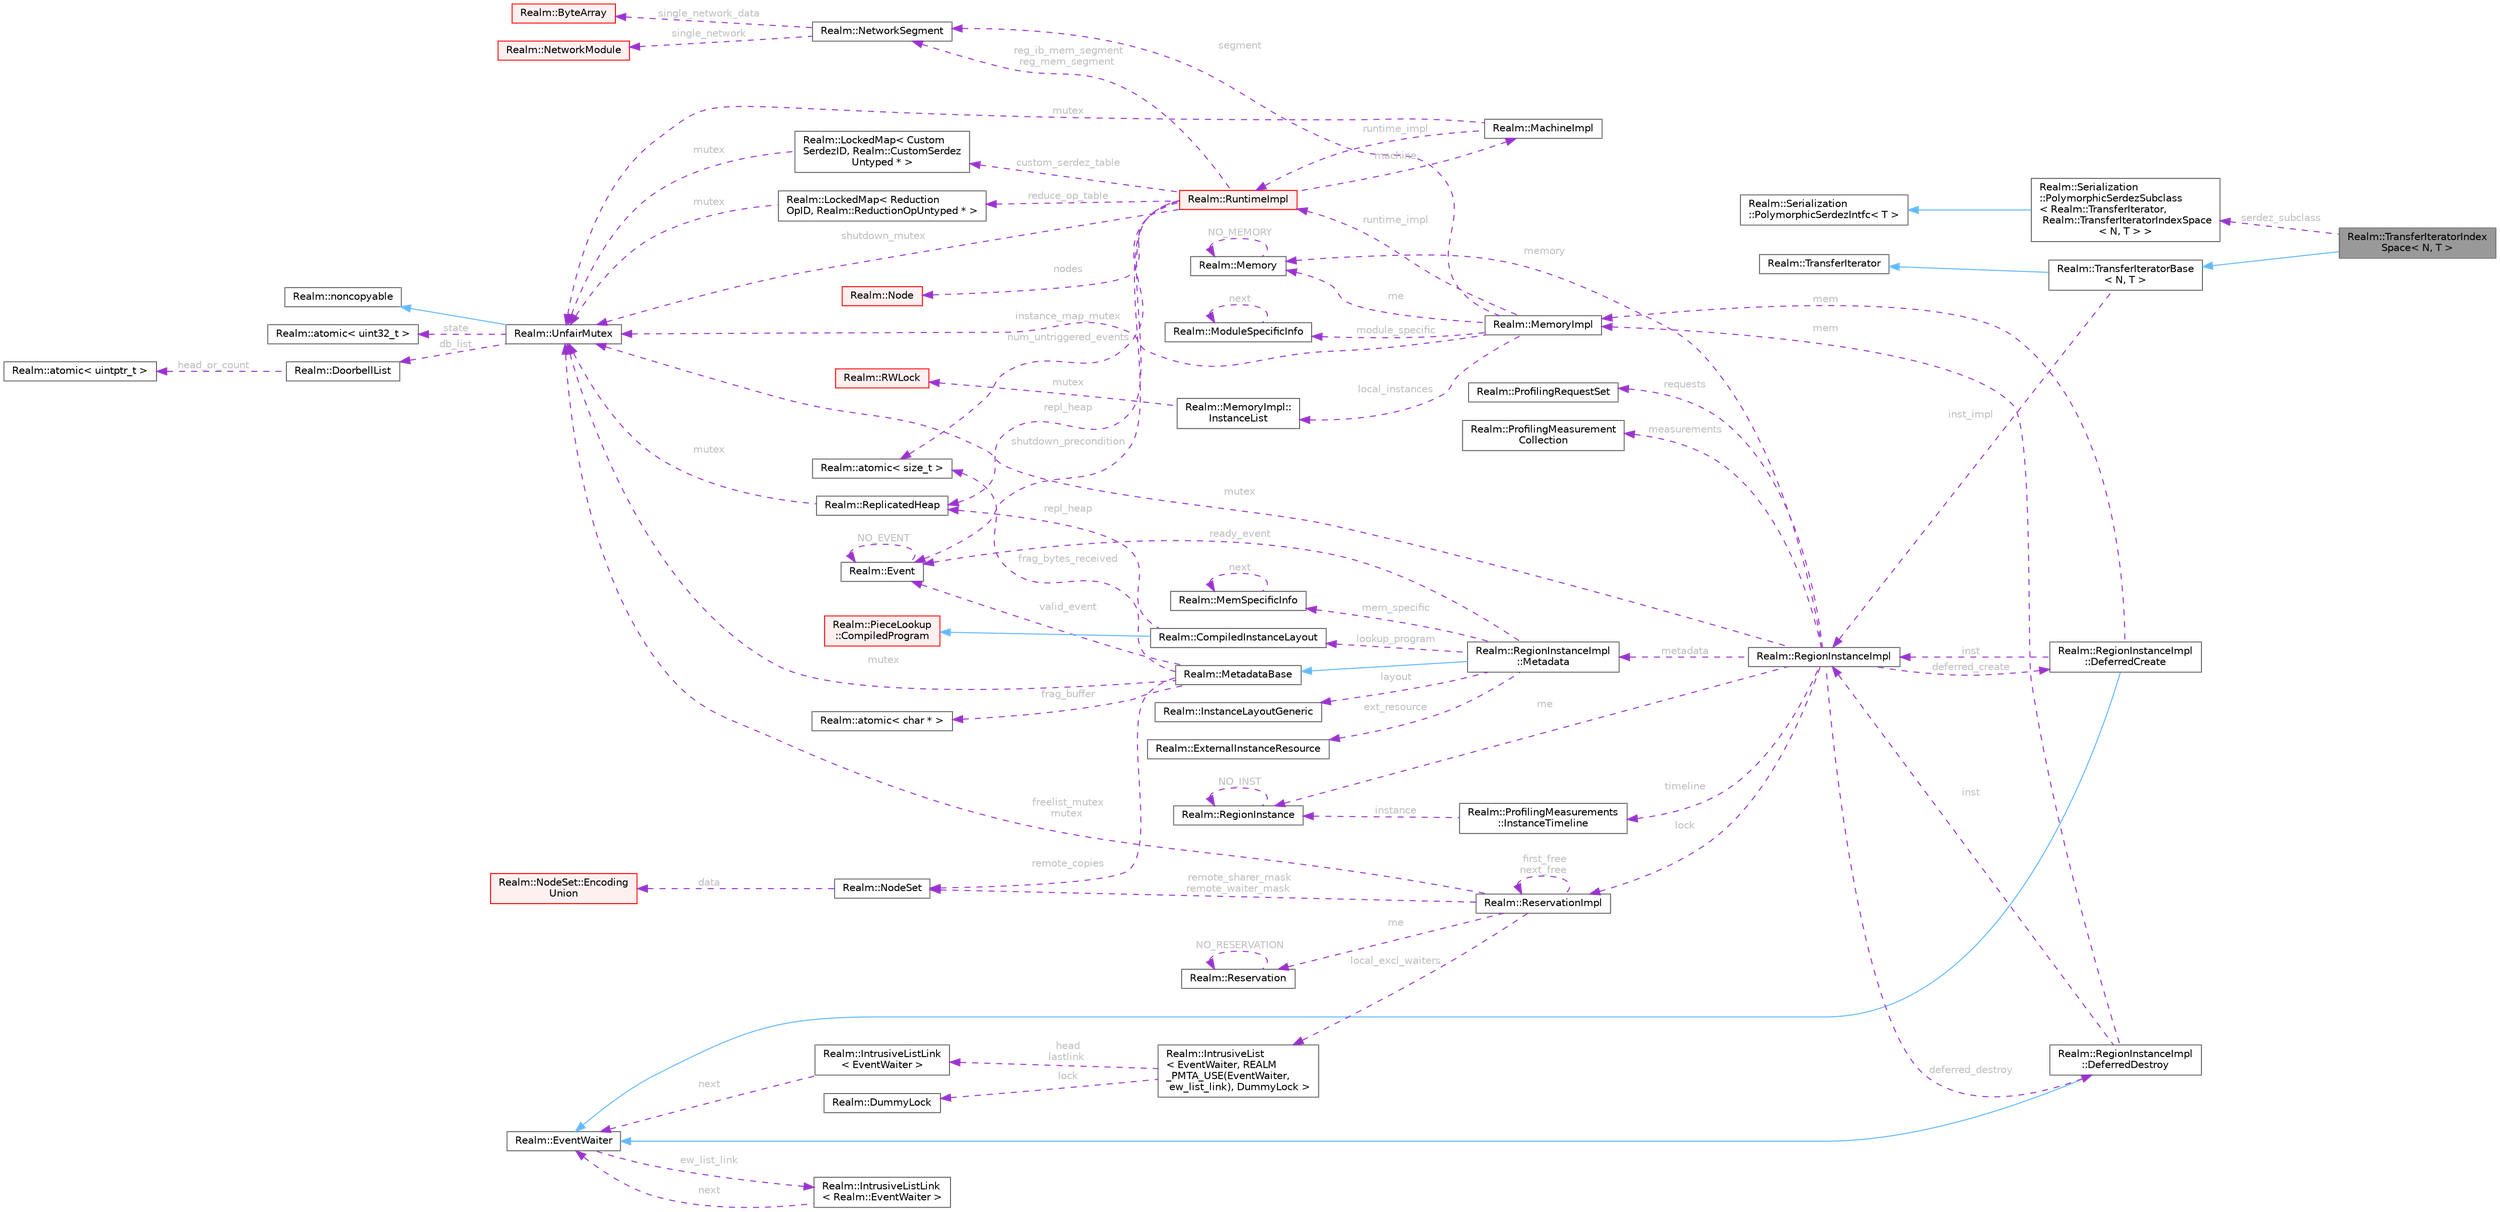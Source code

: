 digraph "Realm::TransferIteratorIndexSpace&lt; N, T &gt;"
{
 // LATEX_PDF_SIZE
  bgcolor="transparent";
  edge [fontname=Helvetica,fontsize=10,labelfontname=Helvetica,labelfontsize=10];
  node [fontname=Helvetica,fontsize=10,shape=box,height=0.2,width=0.4];
  rankdir="LR";
  Node1 [id="Node000001",label="Realm::TransferIteratorIndex\lSpace\< N, T \>",height=0.2,width=0.4,color="gray40", fillcolor="grey60", style="filled", fontcolor="black",tooltip=" "];
  Node2 -> Node1 [id="edge1_Node000001_Node000002",dir="back",color="steelblue1",style="solid",tooltip=" "];
  Node2 [id="Node000002",label="Realm::TransferIteratorBase\l\< N, T \>",height=0.2,width=0.4,color="gray40", fillcolor="white", style="filled",URL="$classRealm_1_1TransferIteratorBase.html",tooltip=" "];
  Node3 -> Node2 [id="edge2_Node000002_Node000003",dir="back",color="steelblue1",style="solid",tooltip=" "];
  Node3 [id="Node000003",label="Realm::TransferIterator",height=0.2,width=0.4,color="gray40", fillcolor="white", style="filled",URL="$classRealm_1_1TransferIterator.html",tooltip=" "];
  Node4 -> Node2 [id="edge3_Node000002_Node000004",dir="back",color="darkorchid3",style="dashed",tooltip=" ",label=" inst_impl",fontcolor="grey" ];
  Node4 [id="Node000004",label="Realm::RegionInstanceImpl",height=0.2,width=0.4,color="gray40", fillcolor="white", style="filled",URL="$classRealm_1_1RegionInstanceImpl.html",tooltip=" "];
  Node5 -> Node4 [id="edge4_Node000004_Node000005",dir="back",color="darkorchid3",style="dashed",tooltip=" ",label=" deferred_create",fontcolor="grey" ];
  Node5 [id="Node000005",label="Realm::RegionInstanceImpl\l::DeferredCreate",height=0.2,width=0.4,color="gray40", fillcolor="white", style="filled",URL="$classRealm_1_1RegionInstanceImpl_1_1DeferredCreate.html",tooltip=" "];
  Node6 -> Node5 [id="edge5_Node000005_Node000006",dir="back",color="steelblue1",style="solid",tooltip=" "];
  Node6 [id="Node000006",label="Realm::EventWaiter",height=0.2,width=0.4,color="gray40", fillcolor="white", style="filled",URL="$classRealm_1_1EventWaiter.html",tooltip=" "];
  Node7 -> Node6 [id="edge6_Node000006_Node000007",dir="back",color="darkorchid3",style="dashed",tooltip=" ",label=" ew_list_link",fontcolor="grey" ];
  Node7 [id="Node000007",label="Realm::IntrusiveListLink\l\< Realm::EventWaiter \>",height=0.2,width=0.4,color="gray40", fillcolor="white", style="filled",URL="$structRealm_1_1IntrusiveListLink.html",tooltip=" "];
  Node6 -> Node7 [id="edge7_Node000007_Node000006",dir="back",color="darkorchid3",style="dashed",tooltip=" ",label=" next",fontcolor="grey" ];
  Node4 -> Node5 [id="edge8_Node000005_Node000004",dir="back",color="darkorchid3",style="dashed",tooltip=" ",label=" inst",fontcolor="grey" ];
  Node8 -> Node5 [id="edge9_Node000005_Node000008",dir="back",color="darkorchid3",style="dashed",tooltip=" ",label=" mem",fontcolor="grey" ];
  Node8 [id="Node000008",label="Realm::MemoryImpl",height=0.2,width=0.4,color="gray40", fillcolor="white", style="filled",URL="$classRealm_1_1MemoryImpl.html",tooltip=" "];
  Node9 -> Node8 [id="edge10_Node000008_Node000009",dir="back",color="darkorchid3",style="dashed",tooltip=" ",label=" me",fontcolor="grey" ];
  Node9 [id="Node000009",label="Realm::Memory",height=0.2,width=0.4,color="gray40", fillcolor="white", style="filled",URL="$classRealm_1_1Memory.html",tooltip=" "];
  Node9 -> Node9 [id="edge11_Node000009_Node000009",dir="back",color="darkorchid3",style="dashed",tooltip=" ",label=" NO_MEMORY",fontcolor="grey" ];
  Node10 -> Node8 [id="edge12_Node000008_Node000010",dir="back",color="darkorchid3",style="dashed",tooltip=" ",label=" segment",fontcolor="grey" ];
  Node10 [id="Node000010",label="Realm::NetworkSegment",height=0.2,width=0.4,color="gray40", fillcolor="white", style="filled",URL="$classRealm_1_1NetworkSegment.html",tooltip=" "];
  Node11 -> Node10 [id="edge13_Node000010_Node000011",dir="back",color="darkorchid3",style="dashed",tooltip=" ",label=" single_network",fontcolor="grey" ];
  Node11 [id="Node000011",label="Realm::NetworkModule",height=0.2,width=0.4,color="red", fillcolor="#FFF0F0", style="filled",URL="$classRealm_1_1NetworkModule.html",tooltip=" "];
  Node13 -> Node10 [id="edge14_Node000010_Node000013",dir="back",color="darkorchid3",style="dashed",tooltip=" ",label=" single_network_data",fontcolor="grey" ];
  Node13 [id="Node000013",label="Realm::ByteArray",height=0.2,width=0.4,color="red", fillcolor="#FFF0F0", style="filled",URL="$classRealm_1_1ByteArray.html",tooltip=" "];
  Node15 -> Node8 [id="edge15_Node000008_Node000015",dir="back",color="darkorchid3",style="dashed",tooltip=" ",label=" module_specific",fontcolor="grey" ];
  Node15 [id="Node000015",label="Realm::ModuleSpecificInfo",height=0.2,width=0.4,color="gray40", fillcolor="white", style="filled",URL="$classRealm_1_1ModuleSpecificInfo.html",tooltip=" "];
  Node15 -> Node15 [id="edge16_Node000015_Node000015",dir="back",color="darkorchid3",style="dashed",tooltip=" ",label=" next",fontcolor="grey" ];
  Node16 -> Node8 [id="edge17_Node000008_Node000016",dir="back",color="darkorchid3",style="dashed",tooltip=" ",label=" instance_map_mutex",fontcolor="grey" ];
  Node16 [id="Node000016",label="Realm::UnfairMutex",height=0.2,width=0.4,color="gray40", fillcolor="white", style="filled",URL="$classRealm_1_1UnfairMutex.html",tooltip=" "];
  Node17 -> Node16 [id="edge18_Node000016_Node000017",dir="back",color="steelblue1",style="solid",tooltip=" "];
  Node17 [id="Node000017",label="Realm::noncopyable",height=0.2,width=0.4,color="gray40", fillcolor="white", style="filled",URL="$classRealm_1_1noncopyable.html",tooltip=" "];
  Node18 -> Node16 [id="edge19_Node000016_Node000018",dir="back",color="darkorchid3",style="dashed",tooltip=" ",label=" state",fontcolor="grey" ];
  Node18 [id="Node000018",label="Realm::atomic\< uint32_t \>",height=0.2,width=0.4,color="gray40", fillcolor="white", style="filled",URL="$classRealm_1_1atomic.html",tooltip=" "];
  Node19 -> Node16 [id="edge20_Node000016_Node000019",dir="back",color="darkorchid3",style="dashed",tooltip=" ",label=" db_list",fontcolor="grey" ];
  Node19 [id="Node000019",label="Realm::DoorbellList",height=0.2,width=0.4,color="gray40", fillcolor="white", style="filled",URL="$classRealm_1_1DoorbellList.html",tooltip=" "];
  Node20 -> Node19 [id="edge21_Node000019_Node000020",dir="back",color="darkorchid3",style="dashed",tooltip=" ",label=" head_or_count",fontcolor="grey" ];
  Node20 [id="Node000020",label="Realm::atomic\< uintptr_t \>",height=0.2,width=0.4,color="gray40", fillcolor="white", style="filled",URL="$classRealm_1_1atomic.html",tooltip=" "];
  Node21 -> Node8 [id="edge22_Node000008_Node000021",dir="back",color="darkorchid3",style="dashed",tooltip=" ",label=" local_instances",fontcolor="grey" ];
  Node21 [id="Node000021",label="Realm::MemoryImpl::\lInstanceList",height=0.2,width=0.4,color="gray40", fillcolor="white", style="filled",URL="$structRealm_1_1MemoryImpl_1_1InstanceList.html",tooltip=" "];
  Node22 -> Node21 [id="edge23_Node000021_Node000022",dir="back",color="darkorchid3",style="dashed",tooltip=" ",label=" mutex",fontcolor="grey" ];
  Node22 [id="Node000022",label="Realm::RWLock",height=0.2,width=0.4,color="red", fillcolor="#FFF0F0", style="filled",URL="$classRealm_1_1RWLock.html",tooltip=" "];
  Node25 -> Node8 [id="edge24_Node000008_Node000025",dir="back",color="darkorchid3",style="dashed",tooltip=" ",label=" runtime_impl",fontcolor="grey" ];
  Node25 [id="Node000025",label="Realm::RuntimeImpl",height=0.2,width=0.4,color="red", fillcolor="#FFF0F0", style="filled",URL="$classRealm_1_1RuntimeImpl.html",tooltip=" "];
  Node26 -> Node25 [id="edge25_Node000025_Node000026",dir="back",color="darkorchid3",style="dashed",tooltip=" ",label=" machine",fontcolor="grey" ];
  Node26 [id="Node000026",label="Realm::MachineImpl",height=0.2,width=0.4,color="gray40", fillcolor="white", style="filled",URL="$classRealm_1_1MachineImpl.html",tooltip=" "];
  Node16 -> Node26 [id="edge26_Node000026_Node000016",dir="back",color="darkorchid3",style="dashed",tooltip=" ",label=" mutex",fontcolor="grey" ];
  Node25 -> Node26 [id="edge27_Node000026_Node000025",dir="back",color="darkorchid3",style="dashed",tooltip=" ",label=" runtime_impl",fontcolor="grey" ];
  Node27 -> Node25 [id="edge28_Node000025_Node000027",dir="back",color="darkorchid3",style="dashed",tooltip=" ",label=" reduce_op_table",fontcolor="grey" ];
  Node27 [id="Node000027",label="Realm::LockedMap\< Reduction\lOpID, Realm::ReductionOpUntyped * \>",height=0.2,width=0.4,color="gray40", fillcolor="white", style="filled",URL="$classRealm_1_1LockedMap.html",tooltip=" "];
  Node16 -> Node27 [id="edge29_Node000027_Node000016",dir="back",color="darkorchid3",style="dashed",tooltip=" ",label=" mutex",fontcolor="grey" ];
  Node28 -> Node25 [id="edge30_Node000025_Node000028",dir="back",color="darkorchid3",style="dashed",tooltip=" ",label=" custom_serdez_table",fontcolor="grey" ];
  Node28 [id="Node000028",label="Realm::LockedMap\< Custom\lSerdezID, Realm::CustomSerdez\lUntyped * \>",height=0.2,width=0.4,color="gray40", fillcolor="white", style="filled",URL="$classRealm_1_1LockedMap.html",tooltip=" "];
  Node16 -> Node28 [id="edge31_Node000028_Node000016",dir="back",color="darkorchid3",style="dashed",tooltip=" ",label=" mutex",fontcolor="grey" ];
  Node29 -> Node25 [id="edge32_Node000025_Node000029",dir="back",color="darkorchid3",style="dashed",tooltip=" ",label=" num_untriggered_events",fontcolor="grey" ];
  Node29 [id="Node000029",label="Realm::atomic\< size_t \>",height=0.2,width=0.4,color="gray40", fillcolor="white", style="filled",URL="$classRealm_1_1atomic.html",tooltip=" "];
  Node30 -> Node25 [id="edge33_Node000025_Node000030",dir="back",color="darkorchid3",style="dashed",tooltip=" ",label=" nodes",fontcolor="grey" ];
  Node30 [id="Node000030",label="Realm::Node",height=0.2,width=0.4,color="red", fillcolor="#FFF0F0", style="filled",URL="$structRealm_1_1Node.html",tooltip=" "];
  Node16 -> Node25 [id="edge34_Node000025_Node000016",dir="back",color="darkorchid3",style="dashed",tooltip=" ",label=" shutdown_mutex",fontcolor="grey" ];
  Node37 -> Node25 [id="edge35_Node000025_Node000037",dir="back",color="darkorchid3",style="dashed",tooltip=" ",label=" shutdown_precondition",fontcolor="grey" ];
  Node37 [id="Node000037",label="Realm::Event",height=0.2,width=0.4,color="gray40", fillcolor="white", style="filled",URL="$classRealm_1_1Event.html",tooltip=" "];
  Node37 -> Node37 [id="edge36_Node000037_Node000037",dir="back",color="darkorchid3",style="dashed",tooltip=" ",label=" NO_EVENT",fontcolor="grey" ];
  Node63 -> Node25 [id="edge37_Node000025_Node000063",dir="back",color="darkorchid3",style="dashed",tooltip=" ",label=" repl_heap",fontcolor="grey" ];
  Node63 [id="Node000063",label="Realm::ReplicatedHeap",height=0.2,width=0.4,color="gray40", fillcolor="white", style="filled",URL="$classRealm_1_1ReplicatedHeap.html",tooltip=" "];
  Node16 -> Node63 [id="edge38_Node000063_Node000016",dir="back",color="darkorchid3",style="dashed",tooltip=" ",label=" mutex",fontcolor="grey" ];
  Node10 -> Node25 [id="edge39_Node000025_Node000010",dir="back",color="darkorchid3",style="dashed",tooltip=" ",label=" reg_ib_mem_segment\nreg_mem_segment",fontcolor="grey" ];
  Node66 -> Node4 [id="edge40_Node000004_Node000066",dir="back",color="darkorchid3",style="dashed",tooltip=" ",label=" deferred_destroy",fontcolor="grey" ];
  Node66 [id="Node000066",label="Realm::RegionInstanceImpl\l::DeferredDestroy",height=0.2,width=0.4,color="gray40", fillcolor="white", style="filled",URL="$classRealm_1_1RegionInstanceImpl_1_1DeferredDestroy.html",tooltip=" "];
  Node6 -> Node66 [id="edge41_Node000066_Node000006",dir="back",color="steelblue1",style="solid",tooltip=" "];
  Node4 -> Node66 [id="edge42_Node000066_Node000004",dir="back",color="darkorchid3",style="dashed",tooltip=" ",label=" inst",fontcolor="grey" ];
  Node8 -> Node66 [id="edge43_Node000066_Node000008",dir="back",color="darkorchid3",style="dashed",tooltip=" ",label=" mem",fontcolor="grey" ];
  Node67 -> Node4 [id="edge44_Node000004_Node000067",dir="back",color="darkorchid3",style="dashed",tooltip=" ",label=" me",fontcolor="grey" ];
  Node67 [id="Node000067",label="Realm::RegionInstance",height=0.2,width=0.4,color="gray40", fillcolor="white", style="filled",URL="$classRealm_1_1RegionInstance.html",tooltip=" "];
  Node67 -> Node67 [id="edge45_Node000067_Node000067",dir="back",color="darkorchid3",style="dashed",tooltip=" ",label=" NO_INST",fontcolor="grey" ];
  Node9 -> Node4 [id="edge46_Node000004_Node000009",dir="back",color="darkorchid3",style="dashed",tooltip=" ",label=" memory",fontcolor="grey" ];
  Node68 -> Node4 [id="edge47_Node000004_Node000068",dir="back",color="darkorchid3",style="dashed",tooltip=" ",label=" requests",fontcolor="grey" ];
  Node68 [id="Node000068",label="Realm::ProfilingRequestSet",height=0.2,width=0.4,color="gray40", fillcolor="white", style="filled",URL="$classRealm_1_1ProfilingRequestSet.html",tooltip=" "];
  Node69 -> Node4 [id="edge48_Node000004_Node000069",dir="back",color="darkorchid3",style="dashed",tooltip=" ",label=" measurements",fontcolor="grey" ];
  Node69 [id="Node000069",label="Realm::ProfilingMeasurement\lCollection",height=0.2,width=0.4,color="gray40", fillcolor="white", style="filled",URL="$classRealm_1_1ProfilingMeasurementCollection.html",tooltip=" "];
  Node70 -> Node4 [id="edge49_Node000004_Node000070",dir="back",color="darkorchid3",style="dashed",tooltip=" ",label=" timeline",fontcolor="grey" ];
  Node70 [id="Node000070",label="Realm::ProfilingMeasurements\l::InstanceTimeline",height=0.2,width=0.4,color="gray40", fillcolor="white", style="filled",URL="$structRealm_1_1ProfilingMeasurements_1_1InstanceTimeline.html",tooltip=" "];
  Node67 -> Node70 [id="edge50_Node000070_Node000067",dir="back",color="darkorchid3",style="dashed",tooltip=" ",label=" instance",fontcolor="grey" ];
  Node16 -> Node4 [id="edge51_Node000004_Node000016",dir="back",color="darkorchid3",style="dashed",tooltip=" ",label=" mutex",fontcolor="grey" ];
  Node71 -> Node4 [id="edge52_Node000004_Node000071",dir="back",color="darkorchid3",style="dashed",tooltip=" ",label=" metadata",fontcolor="grey" ];
  Node71 [id="Node000071",label="Realm::RegionInstanceImpl\l::Metadata",height=0.2,width=0.4,color="gray40", fillcolor="white", style="filled",URL="$classRealm_1_1RegionInstanceImpl_1_1Metadata.html",tooltip=" "];
  Node72 -> Node71 [id="edge53_Node000071_Node000072",dir="back",color="steelblue1",style="solid",tooltip=" "];
  Node72 [id="Node000072",label="Realm::MetadataBase",height=0.2,width=0.4,color="gray40", fillcolor="white", style="filled",URL="$classRealm_1_1MetadataBase.html",tooltip=" "];
  Node16 -> Node72 [id="edge54_Node000072_Node000016",dir="back",color="darkorchid3",style="dashed",tooltip=" ",label=" mutex",fontcolor="grey" ];
  Node37 -> Node72 [id="edge55_Node000072_Node000037",dir="back",color="darkorchid3",style="dashed",tooltip=" ",label=" valid_event",fontcolor="grey" ];
  Node73 -> Node72 [id="edge56_Node000072_Node000073",dir="back",color="darkorchid3",style="dashed",tooltip=" ",label=" remote_copies",fontcolor="grey" ];
  Node73 [id="Node000073",label="Realm::NodeSet",height=0.2,width=0.4,color="gray40", fillcolor="white", style="filled",URL="$classRealm_1_1NodeSet.html",tooltip=" "];
  Node74 -> Node73 [id="edge57_Node000073_Node000074",dir="back",color="darkorchid3",style="dashed",tooltip=" ",label=" data",fontcolor="grey" ];
  Node74 [id="Node000074",label="Realm::NodeSet::Encoding\lUnion",height=0.2,width=0.4,color="red", fillcolor="#FFF0F0", style="filled",URL="$unionRealm_1_1NodeSet_1_1EncodingUnion.html",tooltip=" "];
  Node76 -> Node72 [id="edge58_Node000072_Node000076",dir="back",color="darkorchid3",style="dashed",tooltip=" ",label=" frag_buffer",fontcolor="grey" ];
  Node76 [id="Node000076",label="Realm::atomic\< char * \>",height=0.2,width=0.4,color="gray40", fillcolor="white", style="filled",URL="$classRealm_1_1atomic.html",tooltip=" "];
  Node29 -> Node72 [id="edge59_Node000072_Node000029",dir="back",color="darkorchid3",style="dashed",tooltip=" ",label=" frag_bytes_received",fontcolor="grey" ];
  Node37 -> Node71 [id="edge60_Node000071_Node000037",dir="back",color="darkorchid3",style="dashed",tooltip=" ",label=" ready_event",fontcolor="grey" ];
  Node77 -> Node71 [id="edge61_Node000071_Node000077",dir="back",color="darkorchid3",style="dashed",tooltip=" ",label=" layout",fontcolor="grey" ];
  Node77 [id="Node000077",label="Realm::InstanceLayoutGeneric",height=0.2,width=0.4,color="gray40", fillcolor="white", style="filled",URL="$classRealm_1_1InstanceLayoutGeneric.html",tooltip=" "];
  Node78 -> Node71 [id="edge62_Node000071_Node000078",dir="back",color="darkorchid3",style="dashed",tooltip=" ",label=" ext_resource",fontcolor="grey" ];
  Node78 [id="Node000078",label="Realm::ExternalInstanceResource",height=0.2,width=0.4,color="gray40", fillcolor="white", style="filled",URL="$classRealm_1_1ExternalInstanceResource.html",tooltip=" "];
  Node79 -> Node71 [id="edge63_Node000071_Node000079",dir="back",color="darkorchid3",style="dashed",tooltip=" ",label=" mem_specific",fontcolor="grey" ];
  Node79 [id="Node000079",label="Realm::MemSpecificInfo",height=0.2,width=0.4,color="gray40", fillcolor="white", style="filled",URL="$classRealm_1_1MemSpecificInfo.html",tooltip=" "];
  Node79 -> Node79 [id="edge64_Node000079_Node000079",dir="back",color="darkorchid3",style="dashed",tooltip=" ",label=" next",fontcolor="grey" ];
  Node80 -> Node71 [id="edge65_Node000071_Node000080",dir="back",color="darkorchid3",style="dashed",tooltip=" ",label=" lookup_program",fontcolor="grey" ];
  Node80 [id="Node000080",label="Realm::CompiledInstanceLayout",height=0.2,width=0.4,color="gray40", fillcolor="white", style="filled",URL="$classRealm_1_1CompiledInstanceLayout.html",tooltip=" "];
  Node81 -> Node80 [id="edge66_Node000080_Node000081",dir="back",color="steelblue1",style="solid",tooltip=" "];
  Node81 [id="Node000081",label="Realm::PieceLookup\l::CompiledProgram",height=0.2,width=0.4,color="red", fillcolor="#FFF0F0", style="filled",URL="$classRealm_1_1PieceLookup_1_1CompiledProgram.html",tooltip=" "];
  Node63 -> Node80 [id="edge67_Node000080_Node000063",dir="back",color="darkorchid3",style="dashed",tooltip=" ",label=" repl_heap",fontcolor="grey" ];
  Node82 -> Node4 [id="edge68_Node000004_Node000082",dir="back",color="darkorchid3",style="dashed",tooltip=" ",label=" lock",fontcolor="grey" ];
  Node82 [id="Node000082",label="Realm::ReservationImpl",height=0.2,width=0.4,color="gray40", fillcolor="white", style="filled",URL="$classRealm_1_1ReservationImpl.html",tooltip=" "];
  Node83 -> Node82 [id="edge69_Node000082_Node000083",dir="back",color="darkorchid3",style="dashed",tooltip=" ",label=" me",fontcolor="grey" ];
  Node83 [id="Node000083",label="Realm::Reservation",height=0.2,width=0.4,color="gray40", fillcolor="white", style="filled",URL="$classRealm_1_1Reservation.html",tooltip=" "];
  Node83 -> Node83 [id="edge70_Node000083_Node000083",dir="back",color="darkorchid3",style="dashed",tooltip=" ",label=" NO_RESERVATION",fontcolor="grey" ];
  Node16 -> Node82 [id="edge71_Node000082_Node000016",dir="back",color="darkorchid3",style="dashed",tooltip=" ",label=" freelist_mutex\nmutex",fontcolor="grey" ];
  Node73 -> Node82 [id="edge72_Node000082_Node000073",dir="back",color="darkorchid3",style="dashed",tooltip=" ",label=" remote_sharer_mask\nremote_waiter_mask",fontcolor="grey" ];
  Node58 -> Node82 [id="edge73_Node000082_Node000058",dir="back",color="darkorchid3",style="dashed",tooltip=" ",label=" local_excl_waiters",fontcolor="grey" ];
  Node58 [id="Node000058",label="Realm::IntrusiveList\l\< EventWaiter, REALM\l_PMTA_USE(EventWaiter,\l ew_list_link), DummyLock \>",height=0.2,width=0.4,color="gray40", fillcolor="white", style="filled",URL="$classRealm_1_1IntrusiveList.html",tooltip=" "];
  Node59 -> Node58 [id="edge74_Node000058_Node000059",dir="back",color="darkorchid3",style="dashed",tooltip=" ",label=" lock",fontcolor="grey" ];
  Node59 [id="Node000059",label="Realm::DummyLock",height=0.2,width=0.4,color="gray40", fillcolor="white", style="filled",URL="$classRealm_1_1DummyLock.html",tooltip=" "];
  Node60 -> Node58 [id="edge75_Node000058_Node000060",dir="back",color="darkorchid3",style="dashed",tooltip=" ",label=" head\nlastlink",fontcolor="grey" ];
  Node60 [id="Node000060",label="Realm::IntrusiveListLink\l\< EventWaiter \>",height=0.2,width=0.4,color="gray40", fillcolor="white", style="filled",URL="$structRealm_1_1IntrusiveListLink.html",tooltip=" "];
  Node6 -> Node60 [id="edge76_Node000060_Node000006",dir="back",color="darkorchid3",style="dashed",tooltip=" ",label=" next",fontcolor="grey" ];
  Node82 -> Node82 [id="edge77_Node000082_Node000082",dir="back",color="darkorchid3",style="dashed",tooltip=" ",label=" first_free\nnext_free",fontcolor="grey" ];
  Node84 -> Node1 [id="edge78_Node000001_Node000084",dir="back",color="darkorchid3",style="dashed",tooltip=" ",label=" serdez_subclass",fontcolor="grey" ];
  Node84 [id="Node000084",label="Realm::Serialization\l::PolymorphicSerdezSubclass\l\< Realm::TransferIterator,\l Realm::TransferIteratorIndexSpace\l\< N, T \> \>",height=0.2,width=0.4,color="gray40", fillcolor="white", style="filled",URL="$classRealm_1_1Serialization_1_1PolymorphicSerdezSubclass.html",tooltip=" "];
  Node85 -> Node84 [id="edge79_Node000084_Node000085",dir="back",color="steelblue1",style="solid",tooltip=" "];
  Node85 [id="Node000085",label="Realm::Serialization\l::PolymorphicSerdezIntfc\< T \>",height=0.2,width=0.4,color="gray40", fillcolor="white", style="filled",URL="$classRealm_1_1Serialization_1_1PolymorphicSerdezIntfc.html",tooltip=" "];
}

